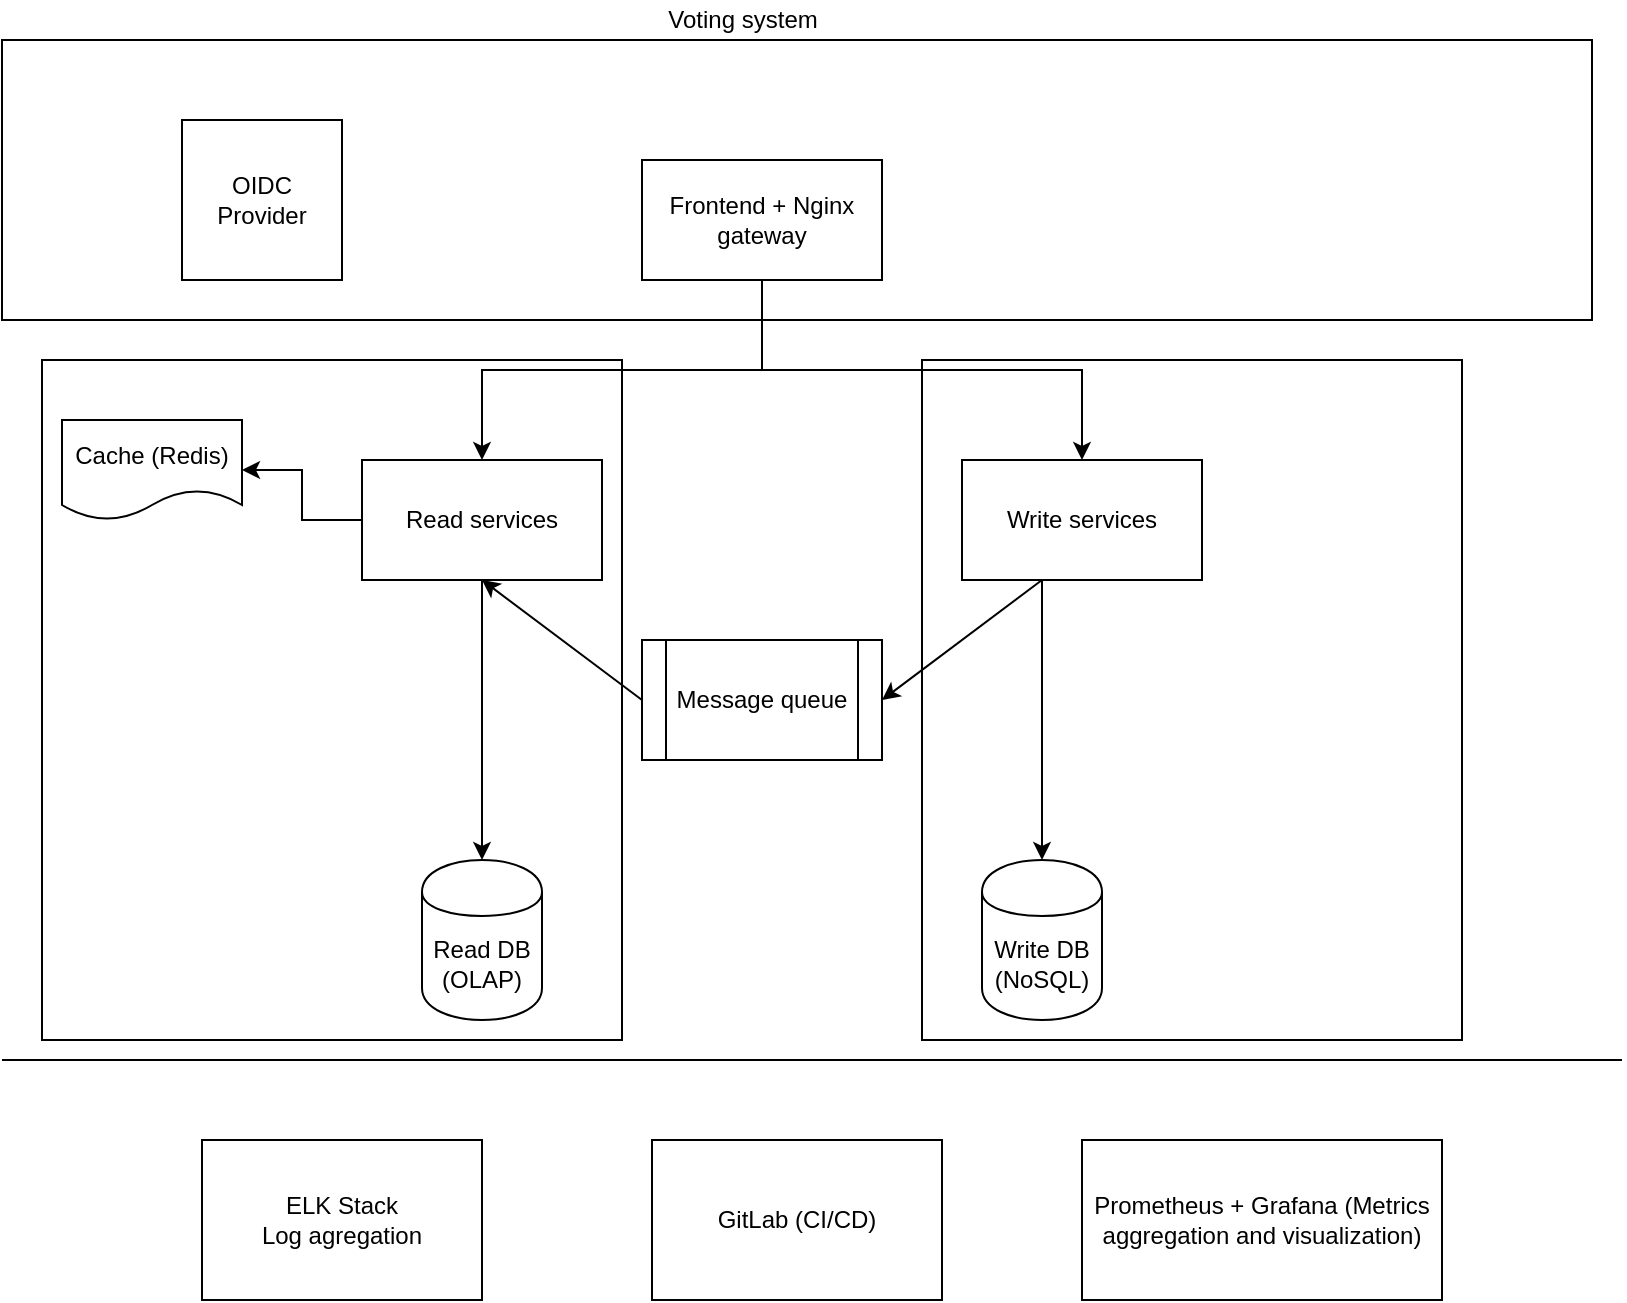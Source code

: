 <mxfile version="13.0.9" type="github">
  <diagram id="VlpD_25U13q7q78wCvk9" name="Page-1">
    <mxGraphModel dx="1973" dy="1134" grid="1" gridSize="10" guides="1" tooltips="1" connect="1" arrows="1" fold="1" page="1" pageScale="1" pageWidth="827" pageHeight="1169" math="0" shadow="0">
      <root>
        <mxCell id="0" />
        <mxCell id="1" parent="0" />
        <mxCell id="LOavYstI44WjWDfzI2Ox-1" value="Write services" style="rounded=0;whiteSpace=wrap;html=1;" parent="1" vertex="1">
          <mxGeometry x="490" y="540" width="120" height="60" as="geometry" />
        </mxCell>
        <mxCell id="LOavYstI44WjWDfzI2Ox-2" value="Write DB (NoSQL)" style="shape=cylinder;whiteSpace=wrap;html=1;boundedLbl=1;backgroundOutline=1;" parent="1" vertex="1">
          <mxGeometry x="500" y="740" width="60" height="80" as="geometry" />
        </mxCell>
        <mxCell id="LOavYstI44WjWDfzI2Ox-3" value="" style="endArrow=classic;html=1;entryX=1;entryY=0.5;entryDx=0;entryDy=0;" parent="1" target="LOavYstI44WjWDfzI2Ox-7" edge="1">
          <mxGeometry width="50" height="50" relative="1" as="geometry">
            <mxPoint x="530" y="600" as="sourcePoint" />
            <mxPoint x="440" y="630" as="targetPoint" />
          </mxGeometry>
        </mxCell>
        <mxCell id="LOavYstI44WjWDfzI2Ox-4" value="" style="endArrow=classic;html=1;entryX=0.5;entryY=0;entryDx=0;entryDy=0;" parent="1" target="LOavYstI44WjWDfzI2Ox-2" edge="1">
          <mxGeometry width="50" height="50" relative="1" as="geometry">
            <mxPoint x="530" y="600" as="sourcePoint" />
            <mxPoint x="580" y="560" as="targetPoint" />
          </mxGeometry>
        </mxCell>
        <mxCell id="LOavYstI44WjWDfzI2Ox-21" style="edgeStyle=orthogonalEdgeStyle;rounded=0;orthogonalLoop=1;jettySize=auto;html=1;exitX=0;exitY=0.5;exitDx=0;exitDy=0;entryX=1;entryY=0.5;entryDx=0;entryDy=0;" parent="1" source="LOavYstI44WjWDfzI2Ox-5" target="LOavYstI44WjWDfzI2Ox-20" edge="1">
          <mxGeometry relative="1" as="geometry" />
        </mxCell>
        <mxCell id="LOavYstI44WjWDfzI2Ox-5" value="Read services" style="rounded=0;whiteSpace=wrap;html=1;" parent="1" vertex="1">
          <mxGeometry x="190" y="540" width="120" height="60" as="geometry" />
        </mxCell>
        <mxCell id="LOavYstI44WjWDfzI2Ox-6" value="Read DB (OLAP)" style="shape=cylinder;whiteSpace=wrap;html=1;boundedLbl=1;backgroundOutline=1;" parent="1" vertex="1">
          <mxGeometry x="220" y="740" width="60" height="80" as="geometry" />
        </mxCell>
        <mxCell id="LOavYstI44WjWDfzI2Ox-7" value="Message queue" style="shape=process;whiteSpace=wrap;html=1;backgroundOutline=1;" parent="1" vertex="1">
          <mxGeometry x="330" y="630" width="120" height="60" as="geometry" />
        </mxCell>
        <mxCell id="LOavYstI44WjWDfzI2Ox-11" value="" style="endArrow=classic;html=1;exitX=0;exitY=0.5;exitDx=0;exitDy=0;entryX=0.5;entryY=1;entryDx=0;entryDy=0;" parent="1" source="LOavYstI44WjWDfzI2Ox-7" target="LOavYstI44WjWDfzI2Ox-5" edge="1">
          <mxGeometry width="50" height="50" relative="1" as="geometry">
            <mxPoint x="530" y="600" as="sourcePoint" />
            <mxPoint x="580" y="550" as="targetPoint" />
          </mxGeometry>
        </mxCell>
        <mxCell id="LOavYstI44WjWDfzI2Ox-15" value="" style="endArrow=classic;html=1;entryX=0.5;entryY=0;entryDx=0;entryDy=0;exitX=0.5;exitY=1;exitDx=0;exitDy=0;" parent="1" source="LOavYstI44WjWDfzI2Ox-5" target="LOavYstI44WjWDfzI2Ox-6" edge="1">
          <mxGeometry width="50" height="50" relative="1" as="geometry">
            <mxPoint x="210" y="660" as="sourcePoint" />
            <mxPoint x="260" y="610" as="targetPoint" />
          </mxGeometry>
        </mxCell>
        <mxCell id="LOavYstI44WjWDfzI2Ox-17" style="edgeStyle=orthogonalEdgeStyle;rounded=0;orthogonalLoop=1;jettySize=auto;html=1;exitX=0.5;exitY=1;exitDx=0;exitDy=0;entryX=0.5;entryY=0;entryDx=0;entryDy=0;" parent="1" source="LOavYstI44WjWDfzI2Ox-16" target="LOavYstI44WjWDfzI2Ox-1" edge="1">
          <mxGeometry relative="1" as="geometry" />
        </mxCell>
        <mxCell id="LOavYstI44WjWDfzI2Ox-18" style="edgeStyle=orthogonalEdgeStyle;rounded=0;orthogonalLoop=1;jettySize=auto;html=1;exitX=0.5;exitY=1;exitDx=0;exitDy=0;entryX=0.5;entryY=0;entryDx=0;entryDy=0;" parent="1" source="LOavYstI44WjWDfzI2Ox-16" target="LOavYstI44WjWDfzI2Ox-5" edge="1">
          <mxGeometry relative="1" as="geometry" />
        </mxCell>
        <mxCell id="LOavYstI44WjWDfzI2Ox-16" value="Frontend + Nginx gateway" style="rounded=0;whiteSpace=wrap;html=1;" parent="1" vertex="1">
          <mxGeometry x="330" y="390" width="120" height="60" as="geometry" />
        </mxCell>
        <mxCell id="LOavYstI44WjWDfzI2Ox-19" value="OIDC Provider" style="whiteSpace=wrap;html=1;aspect=fixed;" parent="1" vertex="1">
          <mxGeometry x="100" y="370" width="80" height="80" as="geometry" />
        </mxCell>
        <mxCell id="LOavYstI44WjWDfzI2Ox-20" value="Cache (Redis)" style="shape=document;whiteSpace=wrap;html=1;boundedLbl=1;" parent="1" vertex="1">
          <mxGeometry x="40" y="520" width="90" height="50" as="geometry" />
        </mxCell>
        <mxCell id="LOavYstI44WjWDfzI2Ox-23" value="Voting system" style="text;html=1;align=center;verticalAlign=middle;resizable=0;points=[];autosize=1;" parent="1" vertex="1">
          <mxGeometry x="335" y="310" width="90" height="20" as="geometry" />
        </mxCell>
        <mxCell id="TCs1OWJkmc1U1B6i_L3Y-1" value="" style="endArrow=none;html=1;" edge="1" parent="1">
          <mxGeometry width="50" height="50" relative="1" as="geometry">
            <mxPoint x="10" y="840" as="sourcePoint" />
            <mxPoint x="820" y="840" as="targetPoint" />
          </mxGeometry>
        </mxCell>
        <mxCell id="TCs1OWJkmc1U1B6i_L3Y-2" value="ELK Stack&lt;br&gt;Log agregation" style="rounded=0;whiteSpace=wrap;html=1;" vertex="1" parent="1">
          <mxGeometry x="110" y="880" width="140" height="80" as="geometry" />
        </mxCell>
        <mxCell id="TCs1OWJkmc1U1B6i_L3Y-3" value="GitLab (CI/CD)" style="rounded=0;whiteSpace=wrap;html=1;" vertex="1" parent="1">
          <mxGeometry x="335" y="880" width="145" height="80" as="geometry" />
        </mxCell>
        <mxCell id="TCs1OWJkmc1U1B6i_L3Y-5" value="Prometheus + Grafana (Metrics aggregation and visualization)" style="rounded=0;whiteSpace=wrap;html=1;" vertex="1" parent="1">
          <mxGeometry x="550" y="880" width="180" height="80" as="geometry" />
        </mxCell>
        <mxCell id="TCs1OWJkmc1U1B6i_L3Y-6" value="" style="rounded=0;whiteSpace=wrap;html=1;fillColor=none;" vertex="1" parent="1">
          <mxGeometry x="10" y="330" width="795" height="140" as="geometry" />
        </mxCell>
        <mxCell id="TCs1OWJkmc1U1B6i_L3Y-7" value="" style="rounded=0;whiteSpace=wrap;html=1;fillColor=none;" vertex="1" parent="1">
          <mxGeometry x="30" y="490" width="290" height="340" as="geometry" />
        </mxCell>
        <mxCell id="TCs1OWJkmc1U1B6i_L3Y-8" value="" style="rounded=0;whiteSpace=wrap;html=1;fillColor=none;" vertex="1" parent="1">
          <mxGeometry x="470" y="490" width="270" height="340" as="geometry" />
        </mxCell>
      </root>
    </mxGraphModel>
  </diagram>
</mxfile>
